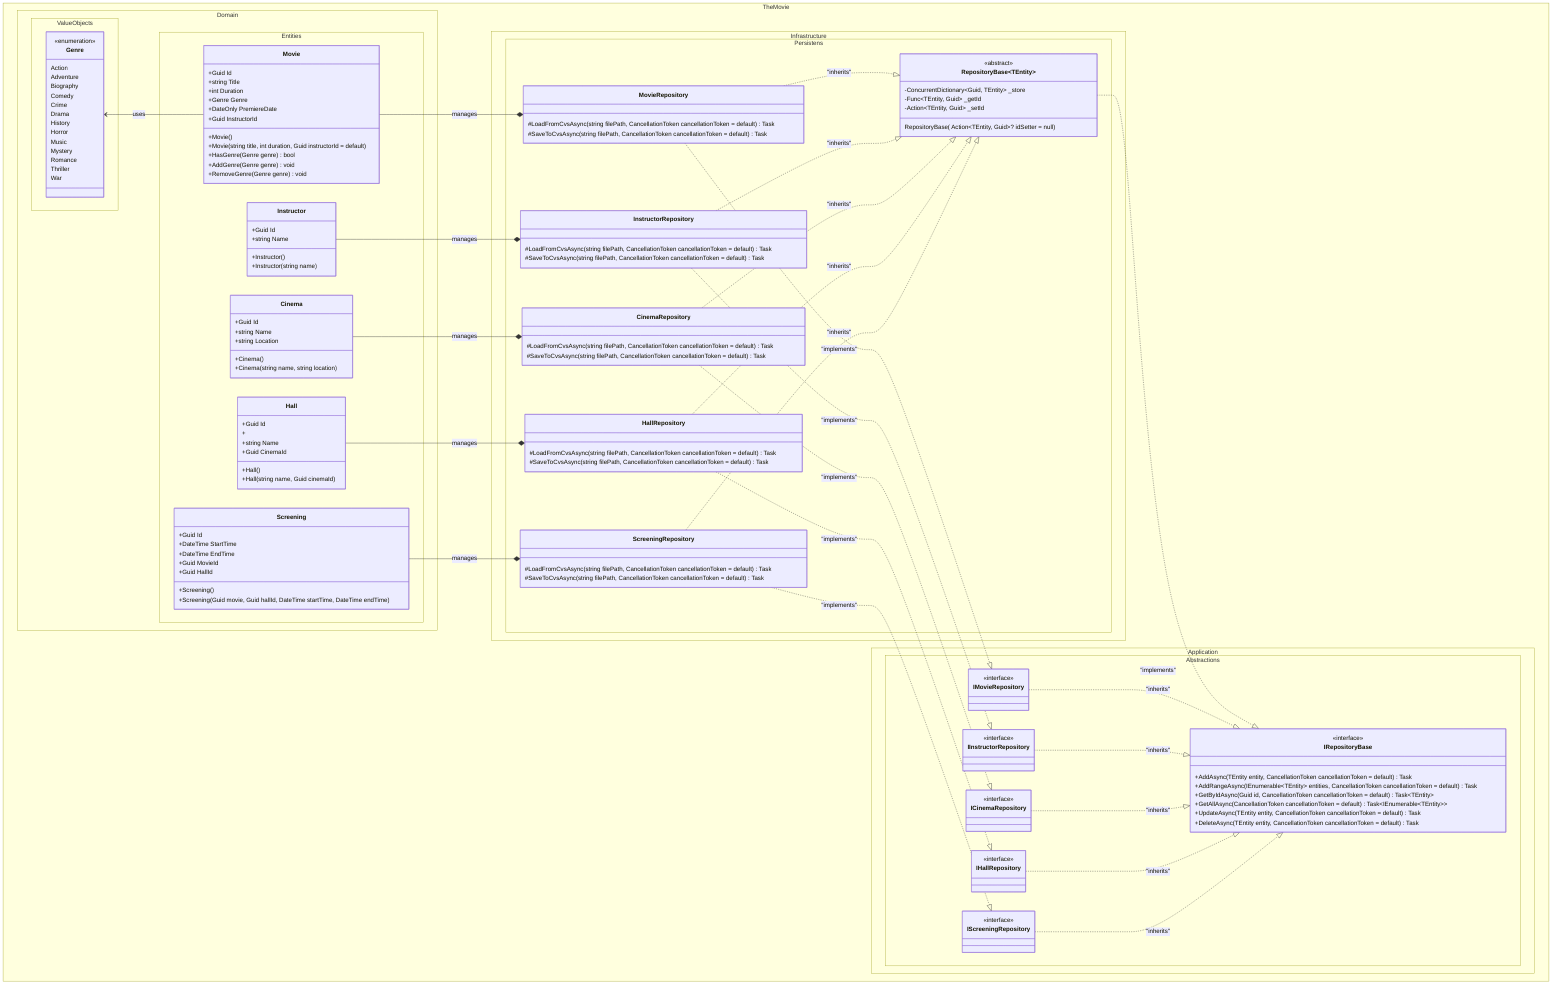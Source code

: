 ﻿classDiagram
    direction TB
    namespace TheMovie.Domain.Entities {
        class Movie {
            +Guid Id
            +string Title
            +int Duration
            +Genre Genre
            +DateOnly PremiereDate
            +Guid InstructorId
            +Movie()
            +Movie(string title, int duration, Guid instructorId = default)
            +HasGenre(Genre genre) bool
            +AddGenre(Genre genre) void
            +RemoveGenre(Genre genre) void
        }

        class Instructor {
            +Guid Id
            +string Name
            +Instructor()
            +Instructor(string name)
        }

        class Cinema {
            +Guid Id
            +string Name
            +string Location
            +Cinema()
            +Cinema(string name, string location)
        }

        class Hall {
            +Guid Id
            +
            +string Name
            +Guid CinemaId
            +Hall()
            +Hall(string name, Guid cinemaId)
        }

        class Screening {
            +Guid Id
            +DateTime StartTime
            +DateTime EndTime
            +Guid MovieId
            +Guid HallId
            +Screening()
            +Screening(Guid movie, Guid hallId, DateTime startTime, DateTime endTime)
        }
    }

    namespace TheMovie.Domain.ValueObjects {
        class Genre {
            Action
            Adventure
            Biography
            Comedy
            Crime
            Drama
            History
            Horror
            Music
            Mystery
            Romance
            Thriller
            War
        }
    }

    namespace TheMovie.Infrastructure.Persistens {
        class MovieRepository {
            #LoadFromCvsAsync(string filePath, CancellationToken cancellationToken = default) Task
            #SaveToCvsAsync(string filePath, CancellationToken cancellationToken = default) Task
        }

        class InstructorRepository {
            #LoadFromCvsAsync(string filePath, CancellationToken cancellationToken = default) Task
            #SaveToCvsAsync(string filePath, CancellationToken cancellationToken = default) Task
        }

        class CinemaRepository {
            #LoadFromCvsAsync(string filePath, CancellationToken cancellationToken = default) Task
            #SaveToCvsAsync(string filePath, CancellationToken cancellationToken = default) Task
        }

        class HallRepository {
            #LoadFromCvsAsync(string filePath, CancellationToken cancellationToken = default) Task
            #SaveToCvsAsync(string filePath, CancellationToken cancellationToken = default) Task
        }

        class ScreeningRepository {
            #LoadFromCvsAsync(string filePath, CancellationToken cancellationToken = default) Task
            #SaveToCvsAsync(string filePath, CancellationToken cancellationToken = default) Task
        }

        class RepositoryBase~TEntity~ {
            -ConcurrentDictionary~Guid, TEntity~ _store
            -Func~TEntity, Guid~ _getId
            -Action~TEntity, Guid~ _setId
            RepositoryBase(Func~TEntity, Guid~? idSelector = null, Action~TEntity, Guid~? idSetter = null)
        }
    }

    namespace TheMovie.Application.Abstractions {
        class IRepositoryBase {
            +AddAsync(TEntity entity, CancellationToken cancellationToken = default) Task
            +AddRangeAsync(IEnumerable~TEntity~ entities, CancellationToken cancellationToken = default) Task
            +GetByIdAsync(Guid id, CancellationToken cancellationToken = default) Task~TEntity~
            +GetAllAsync(CancellationToken cancellationToken = default) Task~IEnumerable~TEntity~~
            +UpdateAsync(TEntity entity, CancellationToken cancellationToken = default) Task
            +DeleteAsync(TEntity entity, CancellationToken cancellationToken = default) Task
        }

        class IMovieRepository {
        }
        class IInstructorRepository {
        }
        class ICinemaRepository {
        }
        class IHallRepository {
        }
        class IScreeningRepository {
        }

    }

    <<interface>> IRepositoryBase
    <<interface>> IMovieRepository
    <<interface>> IInstructorRepository
    <<interface>> ICinemaRepository
    <<interface>> IHallRepository
    <<interface>> IScreeningRepository
    <<abstract>> RepositoryBase
    <<enumeration>> Genre

    %% Relationships
    Genre <-- Movie : uses
    Movie --* MovieRepository : manages
    Instructor --* InstructorRepository : manages
    Cinema --* CinemaRepository : manages
    Hall --* HallRepository : manages
    Screening --* ScreeningRepository : manages

    MovieRepository ..|> IMovieRepository : "implements"
    InstructorRepository ..|> IInstructorRepository : "implements"
    CinemaRepository ..|> ICinemaRepository : "implements"
    HallRepository ..|> IHallRepository : "implements"
    ScreeningRepository ..|> IScreeningRepository : "implements"
    RepositoryBase ..|> IRepositoryBase : "implements"

    MovieRepository ..|> RepositoryBase : "inherits"
    InstructorRepository ..|> RepositoryBase : "inherits"
    CinemaRepository ..|> RepositoryBase : "inherits"
    HallRepository ..|> RepositoryBase : "inherits"
    ScreeningRepository ..|> RepositoryBase : "inherits"

    IMovieRepository ..|> IRepositoryBase : "inherits"
    IInstructorRepository ..|> IRepositoryBase : "inherits"
    ICinemaRepository ..|> IRepositoryBase : "inherits"
    IHallRepository ..|> IRepositoryBase : "inherits"
    IScreeningRepository ..|> IRepositoryBase : "inherits"